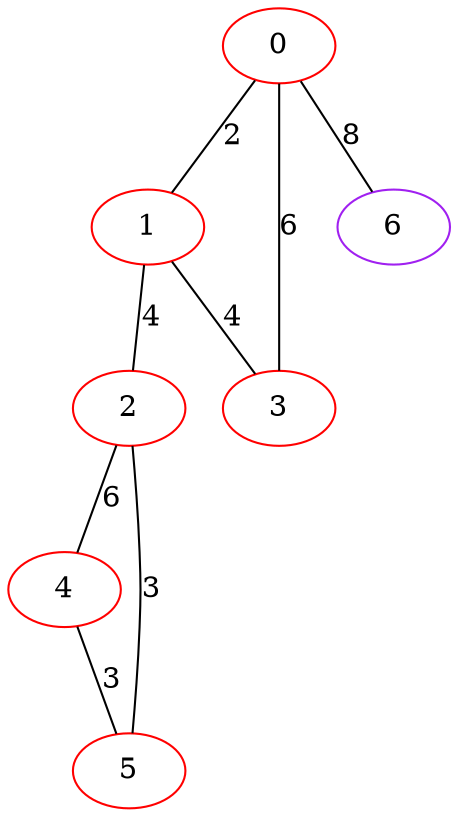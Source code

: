 graph "" {
0 [color=red, weight=1];
1 [color=red, weight=1];
2 [color=red, weight=1];
3 [color=red, weight=1];
4 [color=red, weight=1];
5 [color=red, weight=1];
6 [color=purple, weight=4];
0 -- 1  [key=0, label=2];
0 -- 3  [key=0, label=6];
0 -- 6  [key=0, label=8];
1 -- 2  [key=0, label=4];
1 -- 3  [key=0, label=4];
2 -- 4  [key=0, label=6];
2 -- 5  [key=0, label=3];
4 -- 5  [key=0, label=3];
}
